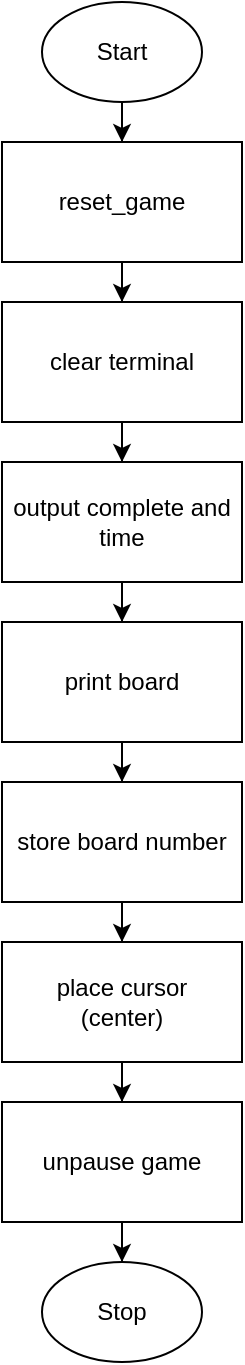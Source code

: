 <mxfile>
    <diagram id="XAtP8Sq6wht8mUQH7ben" name="Page-1">
        <mxGraphModel dx="220" dy="1368" grid="1" gridSize="10" guides="1" tooltips="1" connect="1" arrows="1" fold="1" page="1" pageScale="1" pageWidth="850" pageHeight="1100" math="0" shadow="0">
            <root>
                <mxCell id="0"/>
                <mxCell id="1" parent="0"/>
                <mxCell id="11" style="edgeStyle=orthogonalEdgeStyle;rounded=0;orthogonalLoop=1;jettySize=auto;html=1;entryX=0.5;entryY=0;entryDx=0;entryDy=0;" edge="1" parent="1" source="2" target="3">
                    <mxGeometry relative="1" as="geometry"/>
                </mxCell>
                <mxCell id="2" value="Start" style="ellipse;whiteSpace=wrap;html=1;" vertex="1" parent="1">
                    <mxGeometry x="160" y="-1100" width="80" height="50" as="geometry"/>
                </mxCell>
                <mxCell id="12" value="" style="edgeStyle=orthogonalEdgeStyle;rounded=0;orthogonalLoop=1;jettySize=auto;html=1;" edge="1" parent="1" source="3" target="4">
                    <mxGeometry relative="1" as="geometry"/>
                </mxCell>
                <mxCell id="3" value="reset_game" style="rounded=0;whiteSpace=wrap;html=1;" vertex="1" parent="1">
                    <mxGeometry x="140" y="-1030" width="120" height="60" as="geometry"/>
                </mxCell>
                <mxCell id="13" value="" style="edgeStyle=orthogonalEdgeStyle;rounded=0;orthogonalLoop=1;jettySize=auto;html=1;" edge="1" parent="1" source="4" target="5">
                    <mxGeometry relative="1" as="geometry"/>
                </mxCell>
                <mxCell id="4" value="clear terminal" style="rounded=0;whiteSpace=wrap;html=1;" vertex="1" parent="1">
                    <mxGeometry x="140" y="-950" width="120" height="60" as="geometry"/>
                </mxCell>
                <mxCell id="15" style="edgeStyle=orthogonalEdgeStyle;rounded=0;orthogonalLoop=1;jettySize=auto;html=1;entryX=0.5;entryY=0;entryDx=0;entryDy=0;" edge="1" parent="1" source="5" target="6">
                    <mxGeometry relative="1" as="geometry"/>
                </mxCell>
                <mxCell id="5" value="output complete and time" style="rounded=0;whiteSpace=wrap;html=1;" vertex="1" parent="1">
                    <mxGeometry x="140" y="-870" width="120" height="60" as="geometry"/>
                </mxCell>
                <mxCell id="16" style="edgeStyle=orthogonalEdgeStyle;rounded=0;orthogonalLoop=1;jettySize=auto;html=1;entryX=0.5;entryY=0;entryDx=0;entryDy=0;" edge="1" parent="1" source="6" target="7">
                    <mxGeometry relative="1" as="geometry"/>
                </mxCell>
                <mxCell id="6" value="print board" style="rounded=0;whiteSpace=wrap;html=1;" vertex="1" parent="1">
                    <mxGeometry x="140" y="-790" width="120" height="60" as="geometry"/>
                </mxCell>
                <mxCell id="17" style="edgeStyle=orthogonalEdgeStyle;rounded=0;orthogonalLoop=1;jettySize=auto;html=1;" edge="1" parent="1" source="7" target="8">
                    <mxGeometry relative="1" as="geometry"/>
                </mxCell>
                <mxCell id="7" value="store board number" style="rounded=0;whiteSpace=wrap;html=1;" vertex="1" parent="1">
                    <mxGeometry x="140" y="-710" width="120" height="60" as="geometry"/>
                </mxCell>
                <mxCell id="18" style="edgeStyle=orthogonalEdgeStyle;rounded=0;orthogonalLoop=1;jettySize=auto;html=1;entryX=0.5;entryY=0;entryDx=0;entryDy=0;" edge="1" parent="1" source="8" target="9">
                    <mxGeometry relative="1" as="geometry"/>
                </mxCell>
                <mxCell id="8" value="place cursor &lt;br&gt;(center)" style="rounded=0;whiteSpace=wrap;html=1;" vertex="1" parent="1">
                    <mxGeometry x="140" y="-630" width="120" height="60" as="geometry"/>
                </mxCell>
                <mxCell id="19" style="edgeStyle=orthogonalEdgeStyle;rounded=0;orthogonalLoop=1;jettySize=auto;html=1;entryX=0.5;entryY=0;entryDx=0;entryDy=0;" edge="1" parent="1" source="9" target="10">
                    <mxGeometry relative="1" as="geometry"/>
                </mxCell>
                <mxCell id="9" value="unpause game" style="rounded=0;whiteSpace=wrap;html=1;" vertex="1" parent="1">
                    <mxGeometry x="140" y="-550" width="120" height="60" as="geometry"/>
                </mxCell>
                <mxCell id="10" value="Stop" style="ellipse;whiteSpace=wrap;html=1;" vertex="1" parent="1">
                    <mxGeometry x="160" y="-470" width="80" height="50" as="geometry"/>
                </mxCell>
            </root>
        </mxGraphModel>
    </diagram>
</mxfile>